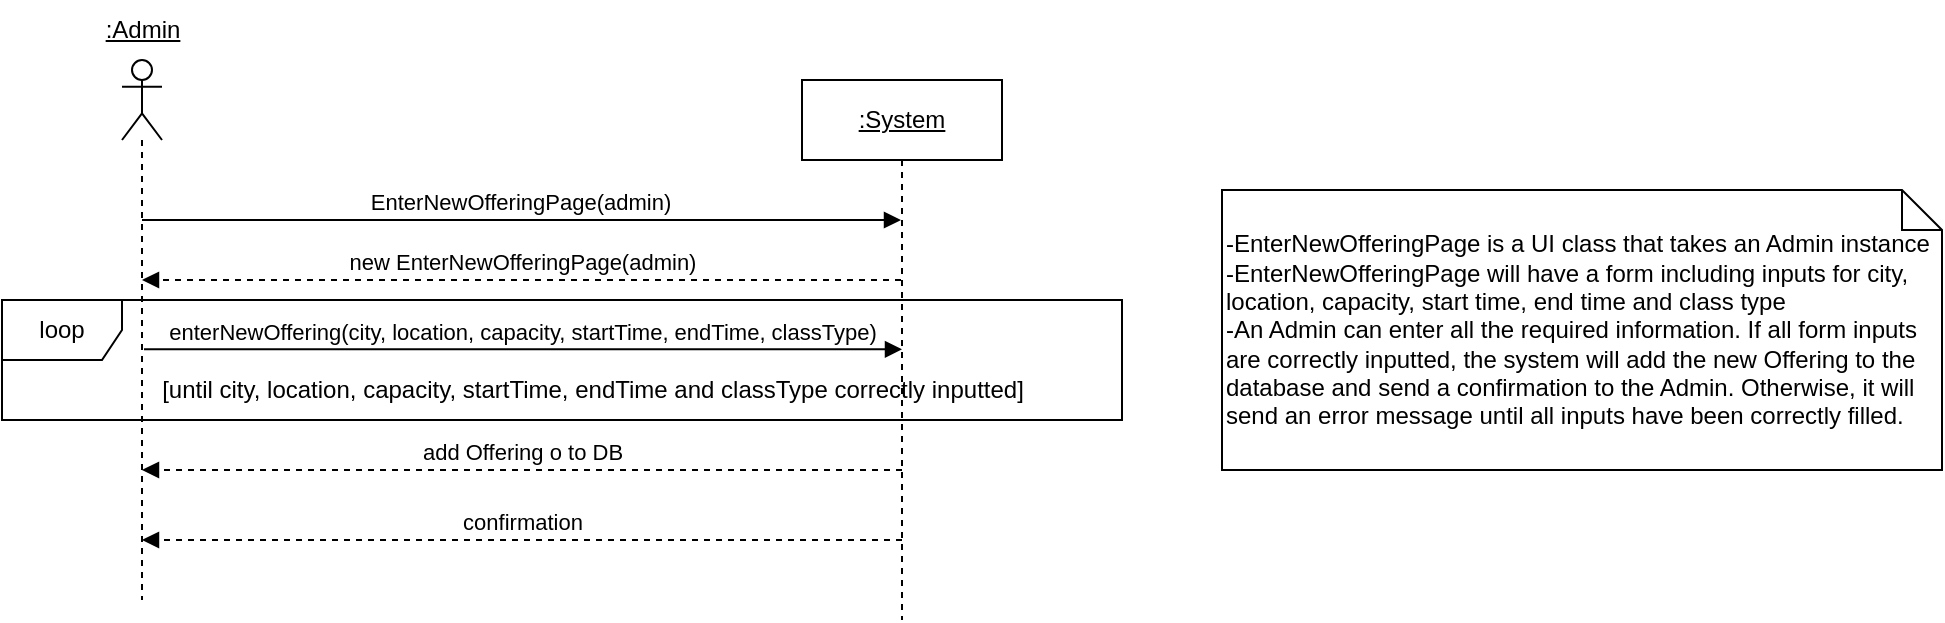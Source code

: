 <mxfile version="24.8.0">
  <diagram name="Page-1" id="2YBvvXClWsGukQMizWep">
    <mxGraphModel dx="1195" dy="622" grid="1" gridSize="10" guides="1" tooltips="1" connect="1" arrows="1" fold="1" page="1" pageScale="1" pageWidth="850" pageHeight="1100" math="0" shadow="0">
      <root>
        <mxCell id="0" />
        <mxCell id="1" parent="0" />
        <mxCell id="QT0idfkxXLzTyoDSYEQH-2" value="" style="shape=umlLifeline;perimeter=lifelinePerimeter;whiteSpace=wrap;html=1;container=1;dropTarget=0;collapsible=0;recursiveResize=0;outlineConnect=0;portConstraint=eastwest;newEdgeStyle={&quot;curved&quot;:0,&quot;rounded&quot;:0};participant=umlActor;" parent="1" vertex="1">
          <mxGeometry x="80" y="50" width="20" height="270" as="geometry" />
        </mxCell>
        <mxCell id="QT0idfkxXLzTyoDSYEQH-3" value="&lt;u&gt;:Admin&lt;/u&gt;" style="text;html=1;align=center;verticalAlign=middle;resizable=0;points=[];autosize=1;strokeColor=none;fillColor=none;" parent="1" vertex="1">
          <mxGeometry x="60" y="20" width="60" height="30" as="geometry" />
        </mxCell>
        <mxCell id="QT0idfkxXLzTyoDSYEQH-4" value="&lt;u&gt;:System&lt;/u&gt;" style="shape=umlLifeline;perimeter=lifelinePerimeter;whiteSpace=wrap;html=1;container=1;dropTarget=0;collapsible=0;recursiveResize=0;outlineConnect=0;portConstraint=eastwest;newEdgeStyle={&quot;curved&quot;:0,&quot;rounded&quot;:0};" parent="1" vertex="1">
          <mxGeometry x="420" y="60" width="100" height="270" as="geometry" />
        </mxCell>
        <mxCell id="QT0idfkxXLzTyoDSYEQH-15" value="EnterNewOfferingPage(admin)" style="html=1;verticalAlign=bottom;endArrow=block;edgeStyle=elbowEdgeStyle;elbow=vertical;curved=0;rounded=0;" parent="1" edge="1" target="QT0idfkxXLzTyoDSYEQH-4">
          <mxGeometry x="-0.002" relative="1" as="geometry">
            <mxPoint x="89.999" y="130" as="sourcePoint" />
            <Array as="points">
              <mxPoint x="180.07" y="130" />
            </Array>
            <mxPoint x="374.57" y="130" as="targetPoint" />
            <mxPoint as="offset" />
          </mxGeometry>
        </mxCell>
        <mxCell id="QT0idfkxXLzTyoDSYEQH-17" value="new EnterNewOfferingPage(admin)" style="html=1;verticalAlign=bottom;endArrow=block;edgeStyle=elbowEdgeStyle;elbow=vertical;curved=0;rounded=0;dashed=1;" parent="1" edge="1" source="QT0idfkxXLzTyoDSYEQH-4">
          <mxGeometry relative="1" as="geometry">
            <mxPoint x="460" y="160" as="sourcePoint" />
            <Array as="points">
              <mxPoint x="180.07" y="160" />
            </Array>
            <mxPoint x="89.999" y="160" as="targetPoint" />
            <mxPoint as="offset" />
          </mxGeometry>
        </mxCell>
        <mxCell id="wPXZ8VNcLeqiLXzsY5N9-1" value="&lt;div&gt;-EnterNewOfferingPage is a UI class that takes an Admin instance&lt;/div&gt;-EnterNewOfferingPage will have a form including inputs for city, location, capacity, start time, end time and class type&lt;div&gt;-An Admin can enter all the required information. If all form inputs are correctly inputted, the system will add the new Offering to the database and send a confirmation to the Admin. Otherwise, it will send an error message until all inputs have been correctly filled.&lt;/div&gt;" style="shape=note;size=20;whiteSpace=wrap;html=1;align=left;" parent="1" vertex="1">
          <mxGeometry x="630" y="115" width="360" height="140" as="geometry" />
        </mxCell>
        <mxCell id="9VZ1k0ZcQNu3xWcckRNs-1" value="enterNewOffering(city, location, capacity, startTime, endTime, classType)" style="html=1;verticalAlign=bottom;endArrow=block;edgeStyle=elbowEdgeStyle;elbow=vertical;curved=0;rounded=0;" edge="1" parent="1">
          <mxGeometry x="-0.003" relative="1" as="geometry">
            <mxPoint x="90.999" y="194.66" as="sourcePoint" />
            <Array as="points">
              <mxPoint x="181.07" y="194.66" />
            </Array>
            <mxPoint x="470" y="194.66" as="targetPoint" />
            <mxPoint as="offset" />
          </mxGeometry>
        </mxCell>
        <mxCell id="9VZ1k0ZcQNu3xWcckRNs-2" value="confirmation" style="html=1;verticalAlign=bottom;endArrow=block;edgeStyle=elbowEdgeStyle;elbow=vertical;curved=0;rounded=0;dashed=1;" edge="1" parent="1">
          <mxGeometry relative="1" as="geometry">
            <mxPoint x="470" y="290" as="sourcePoint" />
            <Array as="points">
              <mxPoint x="180.07" y="290" />
            </Array>
            <mxPoint x="89.999" y="290" as="targetPoint" />
            <mxPoint as="offset" />
          </mxGeometry>
        </mxCell>
        <mxCell id="9VZ1k0ZcQNu3xWcckRNs-3" value="add Offering o to DB" style="html=1;verticalAlign=bottom;endArrow=block;edgeStyle=elbowEdgeStyle;elbow=vertical;curved=0;rounded=0;dashed=1;" edge="1" parent="1">
          <mxGeometry relative="1" as="geometry">
            <mxPoint x="470" y="255" as="sourcePoint" />
            <Array as="points">
              <mxPoint x="180.07" y="255" />
            </Array>
            <mxPoint x="89.999" y="255" as="targetPoint" />
            <mxPoint as="offset" />
          </mxGeometry>
        </mxCell>
        <mxCell id="9VZ1k0ZcQNu3xWcckRNs-6" value="loop" style="shape=umlFrame;whiteSpace=wrap;html=1;pointerEvents=0;" vertex="1" parent="1">
          <mxGeometry x="20" y="170" width="560" height="60" as="geometry" />
        </mxCell>
        <mxCell id="9VZ1k0ZcQNu3xWcckRNs-7" value="[until city, location, capacity, startTime, endTime and classType correctly inputted]" style="text;html=1;align=center;verticalAlign=middle;resizable=0;points=[];autosize=1;strokeColor=none;fillColor=none;" vertex="1" parent="1">
          <mxGeometry x="90" y="200" width="450" height="30" as="geometry" />
        </mxCell>
      </root>
    </mxGraphModel>
  </diagram>
</mxfile>
